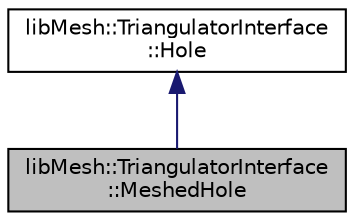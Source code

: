 digraph "libMesh::TriangulatorInterface::MeshedHole"
{
 // INTERACTIVE_SVG=YES
  edge [fontname="Helvetica",fontsize="10",labelfontname="Helvetica",labelfontsize="10"];
  node [fontname="Helvetica",fontsize="10",shape=record];
  Node1 [label="libMesh::TriangulatorInterface\l::MeshedHole",height=0.2,width=0.4,color="black", fillcolor="grey75", style="filled" fontcolor="black"];
  Node2 -> Node1 [dir="back",color="midnightblue",fontsize="10",style="solid",fontname="Helvetica"];
  Node2 [label="libMesh::TriangulatorInterface\l::Hole",height=0.2,width=0.4,color="black", fillcolor="white", style="filled",URL="$classlibMesh_1_1TriangulatorInterface_1_1Hole.html",tooltip="An abstract class for defining a 2-dimensional hole. "];
}
